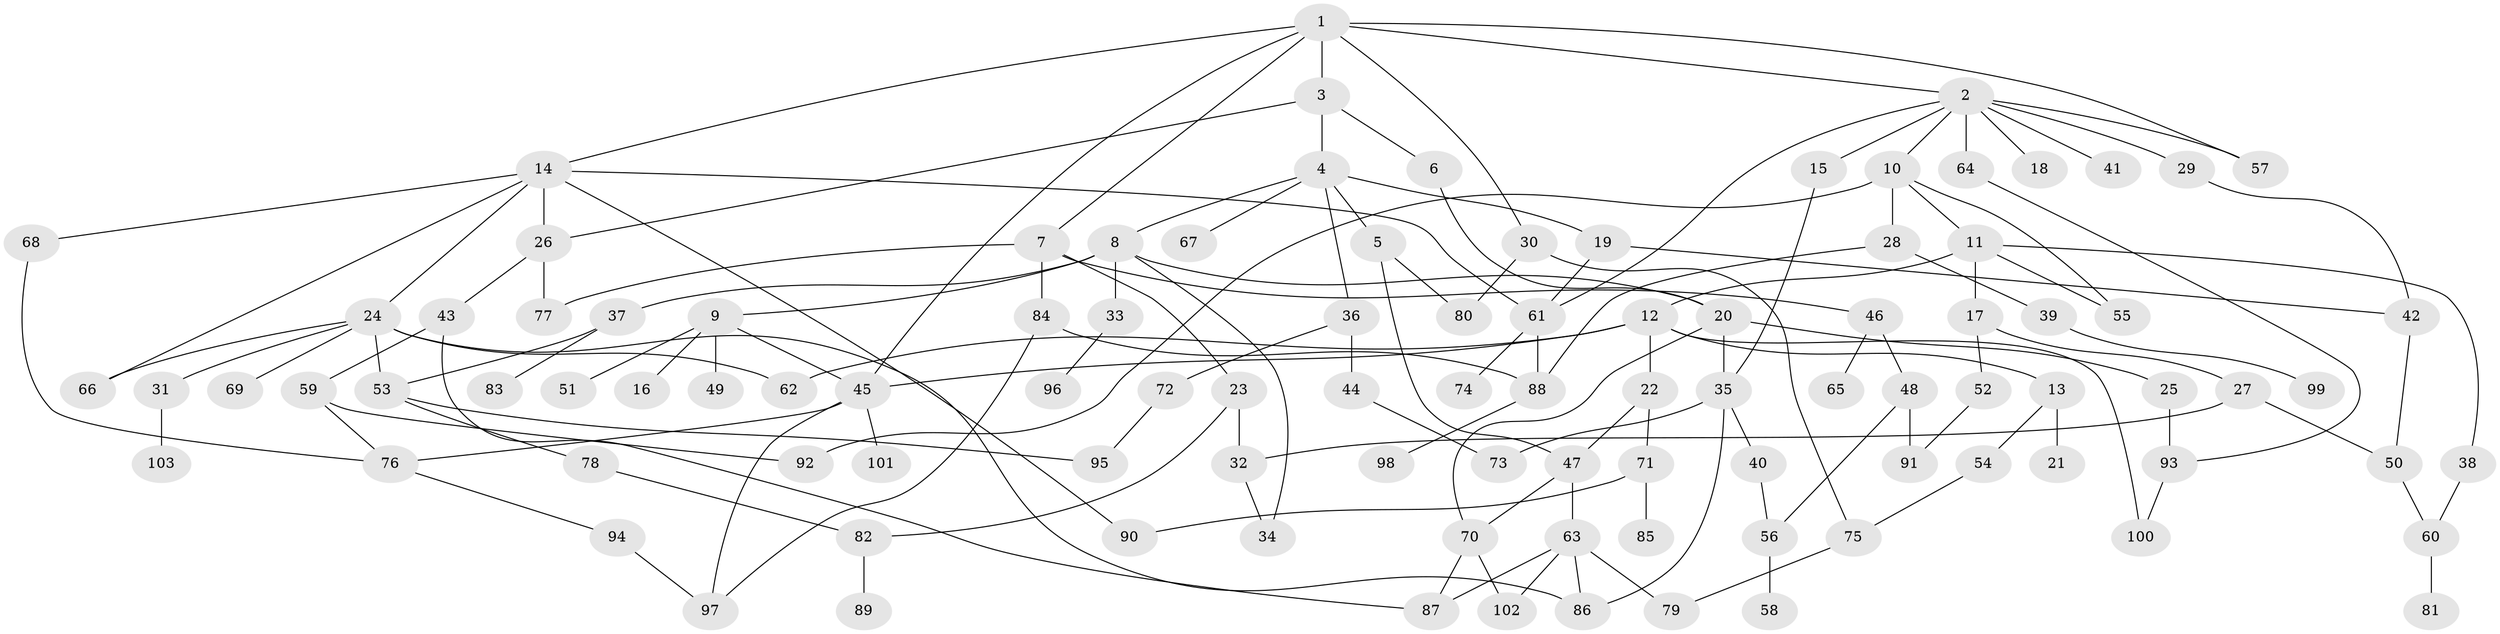 // Generated by graph-tools (version 1.1) at 2025/10/02/27/25 16:10:54]
// undirected, 103 vertices, 145 edges
graph export_dot {
graph [start="1"]
  node [color=gray90,style=filled];
  1;
  2;
  3;
  4;
  5;
  6;
  7;
  8;
  9;
  10;
  11;
  12;
  13;
  14;
  15;
  16;
  17;
  18;
  19;
  20;
  21;
  22;
  23;
  24;
  25;
  26;
  27;
  28;
  29;
  30;
  31;
  32;
  33;
  34;
  35;
  36;
  37;
  38;
  39;
  40;
  41;
  42;
  43;
  44;
  45;
  46;
  47;
  48;
  49;
  50;
  51;
  52;
  53;
  54;
  55;
  56;
  57;
  58;
  59;
  60;
  61;
  62;
  63;
  64;
  65;
  66;
  67;
  68;
  69;
  70;
  71;
  72;
  73;
  74;
  75;
  76;
  77;
  78;
  79;
  80;
  81;
  82;
  83;
  84;
  85;
  86;
  87;
  88;
  89;
  90;
  91;
  92;
  93;
  94;
  95;
  96;
  97;
  98;
  99;
  100;
  101;
  102;
  103;
  1 -- 2;
  1 -- 3;
  1 -- 7;
  1 -- 14;
  1 -- 30;
  1 -- 45;
  1 -- 57;
  2 -- 10;
  2 -- 15;
  2 -- 18;
  2 -- 29;
  2 -- 41;
  2 -- 57;
  2 -- 64;
  2 -- 61;
  3 -- 4;
  3 -- 6;
  3 -- 26;
  4 -- 5;
  4 -- 8;
  4 -- 19;
  4 -- 36;
  4 -- 67;
  5 -- 80;
  5 -- 47;
  6 -- 20;
  7 -- 23;
  7 -- 46;
  7 -- 77;
  7 -- 84;
  8 -- 9;
  8 -- 20;
  8 -- 33;
  8 -- 37;
  8 -- 34;
  9 -- 16;
  9 -- 49;
  9 -- 51;
  9 -- 45;
  10 -- 11;
  10 -- 28;
  10 -- 92;
  10 -- 55;
  11 -- 12;
  11 -- 17;
  11 -- 38;
  11 -- 55;
  12 -- 13;
  12 -- 22;
  12 -- 62;
  12 -- 45;
  12 -- 100;
  13 -- 21;
  13 -- 54;
  14 -- 24;
  14 -- 61;
  14 -- 66;
  14 -- 68;
  14 -- 90;
  14 -- 26;
  15 -- 35;
  17 -- 27;
  17 -- 52;
  19 -- 42;
  19 -- 61;
  20 -- 25;
  20 -- 35;
  20 -- 70;
  22 -- 47;
  22 -- 71;
  23 -- 32;
  23 -- 82;
  24 -- 31;
  24 -- 53;
  24 -- 69;
  24 -- 86;
  24 -- 66;
  24 -- 62;
  25 -- 93;
  26 -- 43;
  26 -- 77;
  27 -- 50;
  27 -- 32;
  28 -- 39;
  28 -- 88;
  29 -- 42;
  30 -- 75;
  30 -- 80;
  31 -- 103;
  32 -- 34;
  33 -- 96;
  35 -- 40;
  35 -- 73;
  35 -- 86;
  36 -- 44;
  36 -- 72;
  37 -- 83;
  37 -- 53;
  38 -- 60;
  39 -- 99;
  40 -- 56;
  42 -- 50;
  43 -- 59;
  43 -- 87;
  44 -- 73;
  45 -- 76;
  45 -- 101;
  45 -- 97;
  46 -- 48;
  46 -- 65;
  47 -- 63;
  47 -- 70;
  48 -- 91;
  48 -- 56;
  50 -- 60;
  52 -- 91;
  53 -- 78;
  53 -- 95;
  54 -- 75;
  56 -- 58;
  59 -- 76;
  59 -- 92;
  60 -- 81;
  61 -- 74;
  61 -- 88;
  63 -- 87;
  63 -- 86;
  63 -- 102;
  63 -- 79;
  64 -- 93;
  68 -- 76;
  70 -- 102;
  70 -- 87;
  71 -- 85;
  71 -- 90;
  72 -- 95;
  75 -- 79;
  76 -- 94;
  78 -- 82;
  82 -- 89;
  84 -- 97;
  84 -- 88;
  88 -- 98;
  93 -- 100;
  94 -- 97;
}
